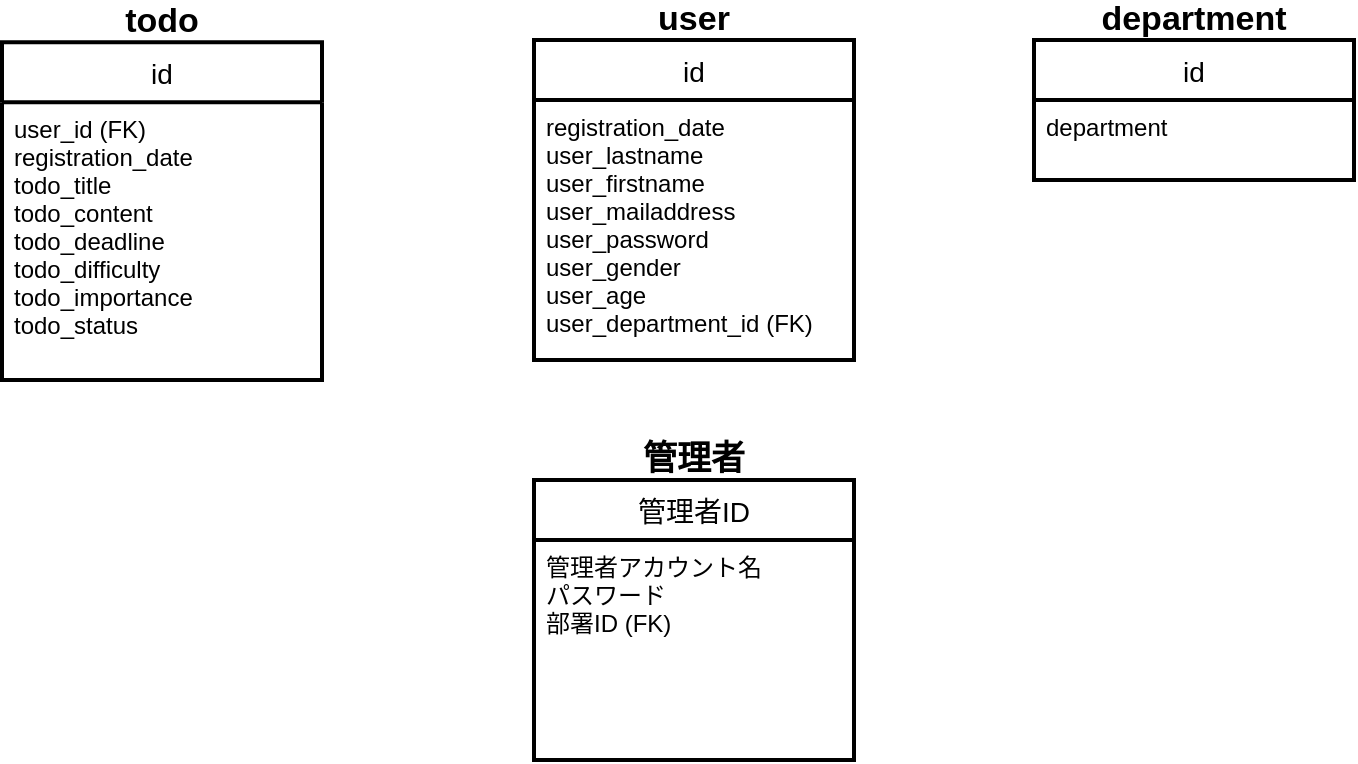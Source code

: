 <mxfile version="13.9.9" type="device"><diagram id="naH_OwSWtCgcQlqUDMc7" name="ページ1"><mxGraphModel dx="852" dy="1703" grid="1" gridSize="10" guides="1" tooltips="1" connect="1" arrows="1" fold="1" page="1" pageScale="1" pageWidth="827" pageHeight="1169" math="0" shadow="0"><root><mxCell id="0"/><mxCell id="1" parent="0"/><mxCell id="cIHwl_Ocd0_6k2PaFxxE-10" value="id" style="swimlane;childLayout=stackLayout;horizontal=1;startSize=30;horizontalStack=0;rounded=0;fontSize=14;fontStyle=0;strokeWidth=2;resizeParent=0;resizeLast=1;shadow=0;dashed=0;align=center;" parent="1" vertex="1"><mxGeometry x="520" y="-470" width="160" height="160" as="geometry"/></mxCell><mxCell id="cIHwl_Ocd0_6k2PaFxxE-11" value="registration_date&#10;user_lastname&#10;user_firstname&#10;user_mailaddress&#10;user_password&#10;user_gender&#10;user_age&#10;user_department_id (FK)" style="align=left;strokeColor=none;fillColor=none;spacingLeft=4;fontSize=12;verticalAlign=top;resizable=0;rotatable=0;part=1;" parent="cIHwl_Ocd0_6k2PaFxxE-10" vertex="1"><mxGeometry y="30" width="160" height="130" as="geometry"/></mxCell><mxCell id="cIHwl_Ocd0_6k2PaFxxE-13" value="id" style="swimlane;childLayout=stackLayout;horizontal=1;startSize=30;horizontalStack=0;rounded=0;fontSize=14;fontStyle=0;strokeWidth=2;resizeParent=0;resizeLast=1;shadow=0;dashed=0;align=center;" parent="1" vertex="1"><mxGeometry x="770" y="-470" width="160" height="70" as="geometry"/></mxCell><mxCell id="cIHwl_Ocd0_6k2PaFxxE-14" value="department" style="align=left;strokeColor=none;fillColor=none;spacingLeft=4;fontSize=12;verticalAlign=top;resizable=0;rotatable=0;part=1;" parent="cIHwl_Ocd0_6k2PaFxxE-13" vertex="1"><mxGeometry y="30" width="160" height="40" as="geometry"/></mxCell><mxCell id="Q98Y9kooB9vpVQEPs1sD-1" value="管理者ID" style="swimlane;childLayout=stackLayout;horizontal=1;startSize=30;horizontalStack=0;rounded=0;fontSize=14;fontStyle=0;strokeWidth=2;resizeParent=0;resizeLast=1;shadow=0;dashed=0;align=center;" parent="1" vertex="1"><mxGeometry x="520" y="-250" width="160" height="140" as="geometry"/></mxCell><mxCell id="Q98Y9kooB9vpVQEPs1sD-2" value="管理者アカウント名&#10;パスワード&#10;部署ID (FK)" style="align=left;strokeColor=none;fillColor=none;spacingLeft=4;fontSize=12;verticalAlign=top;resizable=0;rotatable=0;part=1;" parent="Q98Y9kooB9vpVQEPs1sD-1" vertex="1"><mxGeometry y="30" width="160" height="110" as="geometry"/></mxCell><mxCell id="V_OX_VxHFndda57PpQit-7" value="" style="group" parent="1" vertex="1" connectable="0"><mxGeometry x="254" y="-490" width="160" height="190" as="geometry"/></mxCell><mxCell id="cIHwl_Ocd0_6k2PaFxxE-5" value="id" style="swimlane;childLayout=stackLayout;horizontal=1;startSize=30;horizontalStack=0;rounded=0;fontSize=14;fontStyle=0;strokeWidth=2;resizeParent=0;resizeLast=1;shadow=0;dashed=0;align=center;" parent="V_OX_VxHFndda57PpQit-7" vertex="1"><mxGeometry y="21.111" width="160" height="168.889" as="geometry"/></mxCell><mxCell id="cIHwl_Ocd0_6k2PaFxxE-6" value="user_id (FK)&#10;registration_date&#10;todo_title&#10;todo_content&#10;todo_deadline&#10;todo_difficulty&#10;todo_importance&#10;todo_status" style="align=left;strokeColor=none;fillColor=none;spacingLeft=4;fontSize=12;verticalAlign=top;resizable=0;rotatable=0;part=1;" parent="cIHwl_Ocd0_6k2PaFxxE-5" vertex="1"><mxGeometry y="30" width="160" height="138.889" as="geometry"/></mxCell><mxCell id="V_OX_VxHFndda57PpQit-1" value="todo" style="text;html=1;strokeColor=none;fillColor=none;align=center;verticalAlign=middle;whiteSpace=wrap;rounded=0;fontSize=17;fontStyle=1" parent="V_OX_VxHFndda57PpQit-7" vertex="1"><mxGeometry x="60" width="40" height="21.111" as="geometry"/></mxCell><mxCell id="V_OX_VxHFndda57PpQit-9" value="user" style="text;html=1;strokeColor=none;fillColor=none;align=center;verticalAlign=middle;whiteSpace=wrap;rounded=0;fontSize=17;fontStyle=1" parent="1" vertex="1"><mxGeometry x="570" y="-490" width="60" height="20" as="geometry"/></mxCell><mxCell id="V_OX_VxHFndda57PpQit-10" value="管理者" style="text;html=1;strokeColor=none;fillColor=none;align=center;verticalAlign=middle;whiteSpace=wrap;rounded=0;fontSize=17;fontStyle=1" parent="1" vertex="1"><mxGeometry x="570" y="-270" width="60" height="20" as="geometry"/></mxCell><mxCell id="V_OX_VxHFndda57PpQit-11" value="department" style="text;html=1;strokeColor=none;fillColor=none;align=center;verticalAlign=middle;whiteSpace=wrap;rounded=0;fontSize=17;fontStyle=1" parent="1" vertex="1"><mxGeometry x="820" y="-490" width="60" height="20" as="geometry"/></mxCell></root></mxGraphModel></diagram></mxfile>